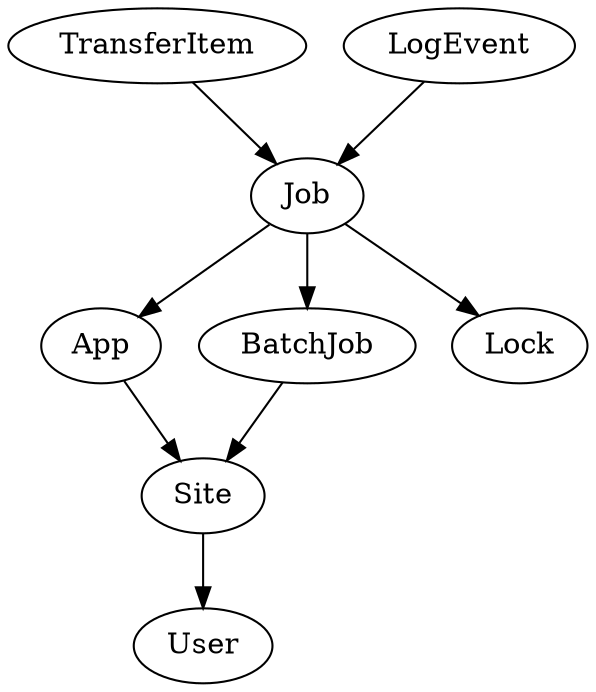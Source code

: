 digraph model {
    User;

    Site -> User;
    App -> Site;
    BatchJob -> Site;

    Job -> App;
    Job -> BatchJob;
    TransferItem -> Job;
    LogEvent -> Job;

    Job -> Lock;

}
